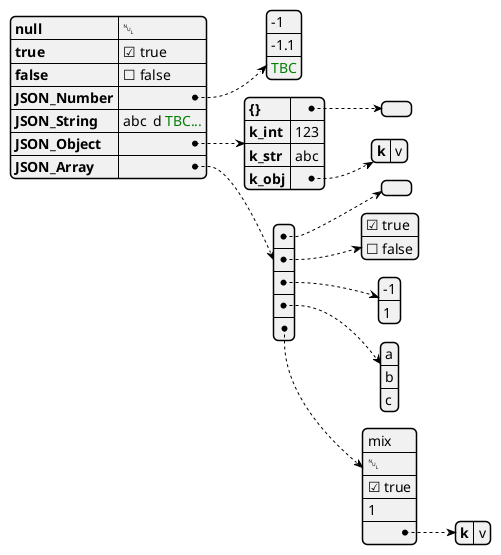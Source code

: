 @startjson
{
"null": null,
"true": true,
"false": false,
"JSON_Number": [-1, -1.1, "<color:green>TBC"],
"JSON_String": "a\nb\rc\td <color:green>TBC...",
"JSON_Object": {
  "{}": {},
  "k_int": 123,
  "k_str": "abc",
  "k_obj": {"k": "v"}
},
"JSON_Array" : [
  [],
  [true, false],
  [-1, 1],
  ["a", "b", "c"],
  ["mix", null, true, 1, {"k": "v"}]
]
}
@endjson
